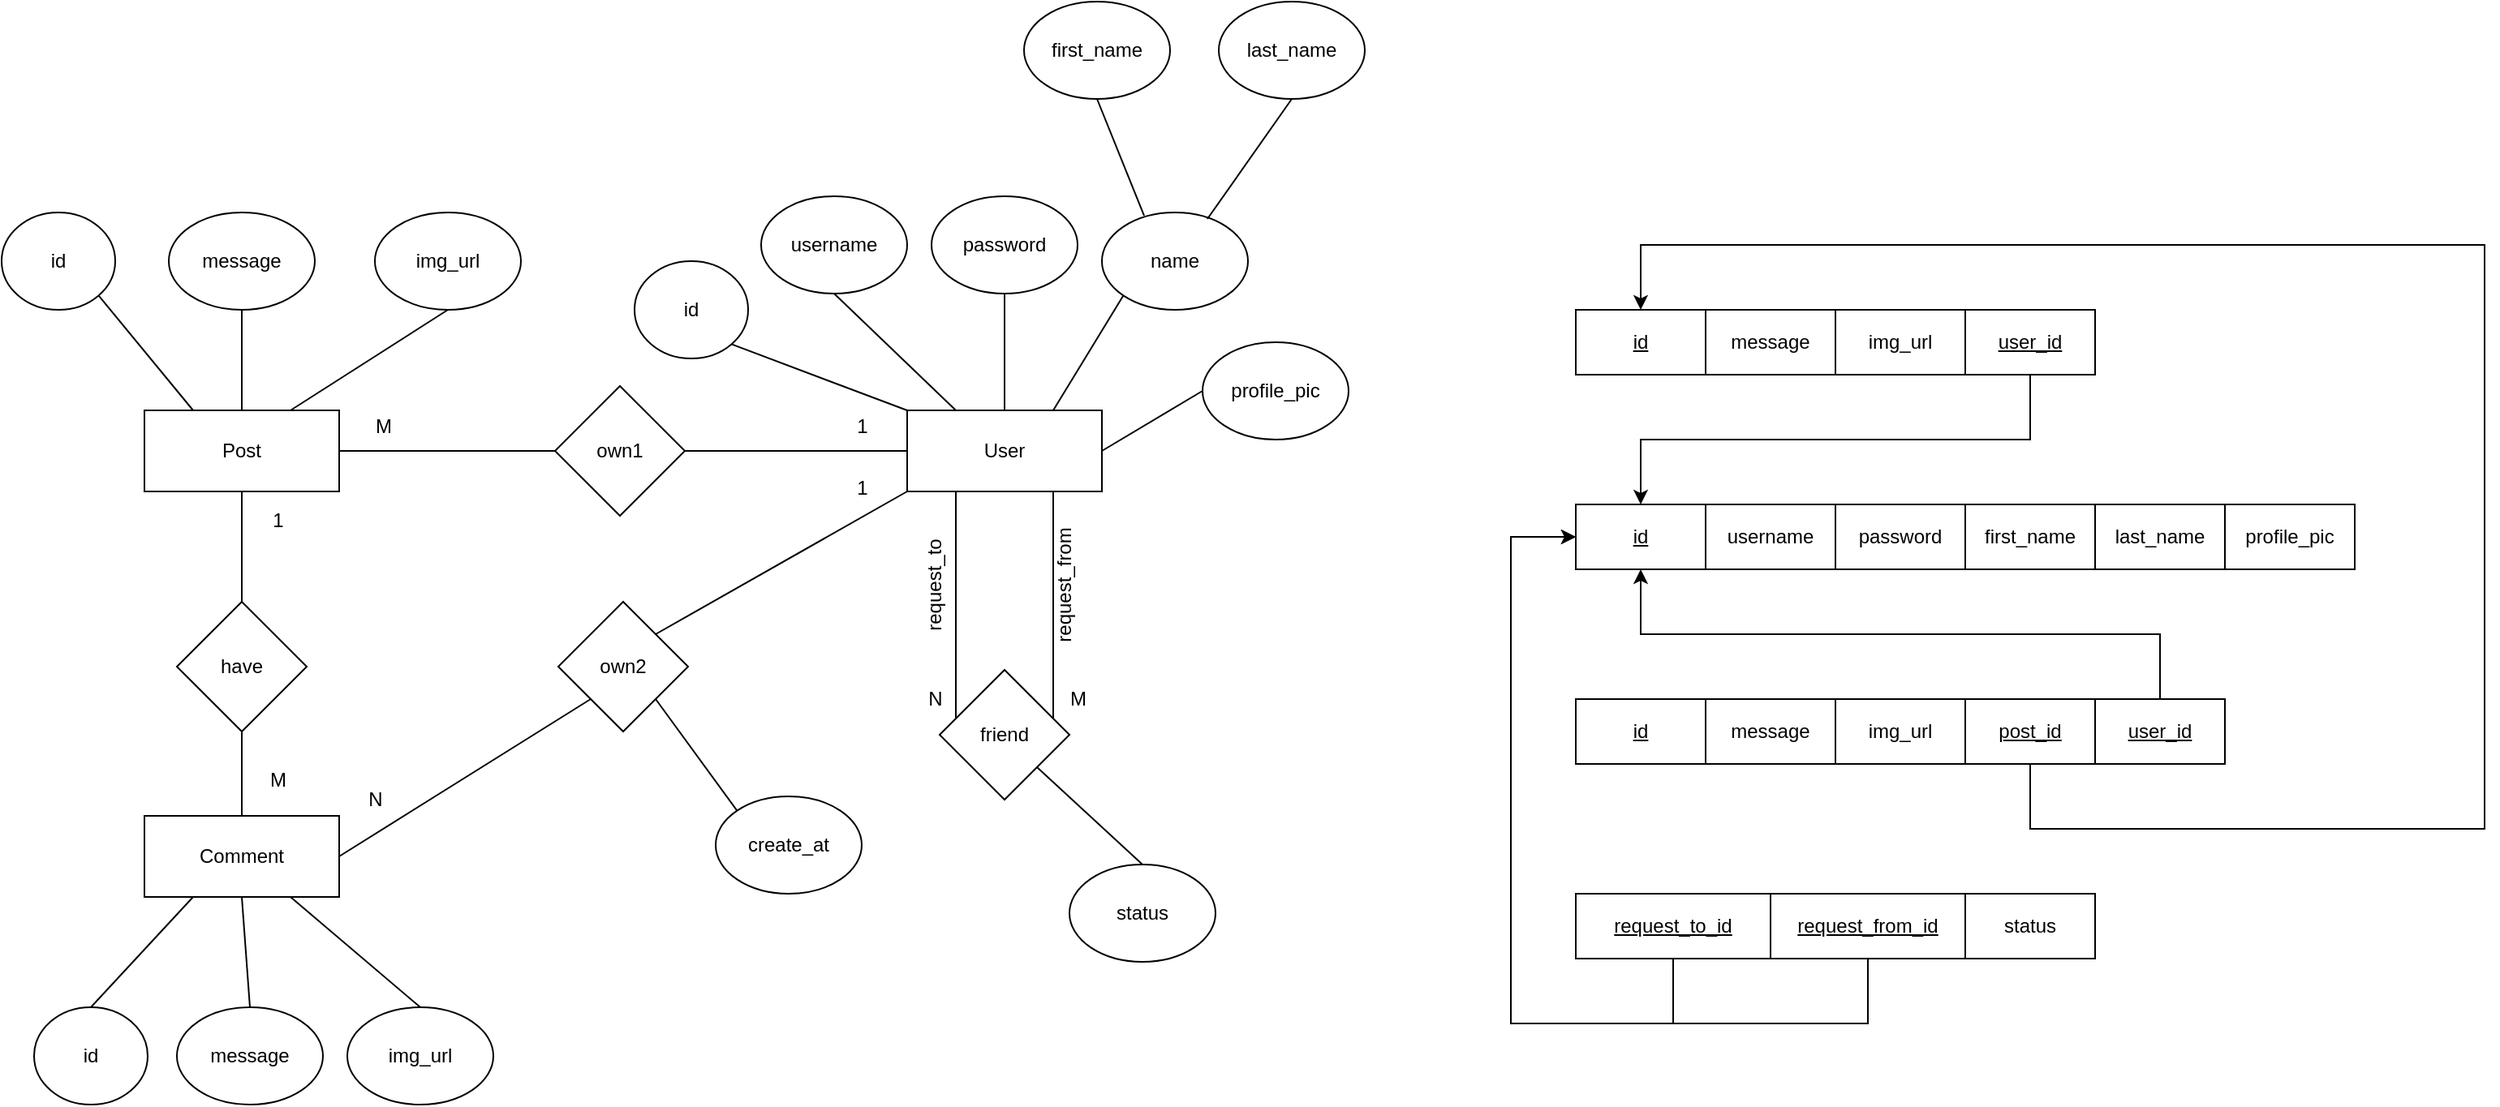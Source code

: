 <mxfile version="12.4.7" type="device"><diagram id="EUVlyRLiaylajv01SpPW" name="Page-1"><mxGraphModel dx="932" dy="600" grid="1" gridSize="10" guides="1" tooltips="1" connect="1" arrows="1" fold="1" page="1" pageScale="1" pageWidth="827" pageHeight="1169" math="0" shadow="0"><root><mxCell id="0"/><mxCell id="1" parent="0"/><mxCell id="1_OCnXT8VLMyBAAhbDbN-1" value="Post" style="rounded=0;whiteSpace=wrap;html=1;" vertex="1" parent="1"><mxGeometry x="118" y="422" width="120" height="50" as="geometry"/></mxCell><mxCell id="1_OCnXT8VLMyBAAhbDbN-4" value="Comment" style="rounded=0;whiteSpace=wrap;html=1;" vertex="1" parent="1"><mxGeometry x="118" y="672" width="120" height="50" as="geometry"/></mxCell><mxCell id="1_OCnXT8VLMyBAAhbDbN-5" value="User" style="rounded=0;whiteSpace=wrap;html=1;" vertex="1" parent="1"><mxGeometry x="588" y="422" width="120" height="50" as="geometry"/></mxCell><mxCell id="1_OCnXT8VLMyBAAhbDbN-7" value="own1" style="rhombus;whiteSpace=wrap;html=1;" vertex="1" parent="1"><mxGeometry x="371" y="407" width="80" height="80" as="geometry"/></mxCell><mxCell id="1_OCnXT8VLMyBAAhbDbN-8" value="own2" style="rhombus;whiteSpace=wrap;html=1;" vertex="1" parent="1"><mxGeometry x="373" y="540" width="80" height="80" as="geometry"/></mxCell><mxCell id="1_OCnXT8VLMyBAAhbDbN-9" value="have" style="rhombus;whiteSpace=wrap;html=1;" vertex="1" parent="1"><mxGeometry x="138" y="540" width="80" height="80" as="geometry"/></mxCell><mxCell id="1_OCnXT8VLMyBAAhbDbN-10" value="friend" style="rhombus;whiteSpace=wrap;html=1;" vertex="1" parent="1"><mxGeometry x="608" y="582" width="80" height="80" as="geometry"/></mxCell><mxCell id="1_OCnXT8VLMyBAAhbDbN-15" value="" style="endArrow=none;html=1;entryX=0;entryY=0.5;entryDx=0;entryDy=0;exitX=1;exitY=0.5;exitDx=0;exitDy=0;" edge="1" parent="1" source="1_OCnXT8VLMyBAAhbDbN-7" target="1_OCnXT8VLMyBAAhbDbN-5"><mxGeometry width="50" height="50" relative="1" as="geometry"><mxPoint x="470" y="490" as="sourcePoint"/><mxPoint x="170" y="780" as="targetPoint"/></mxGeometry></mxCell><mxCell id="1_OCnXT8VLMyBAAhbDbN-16" value="" style="endArrow=none;html=1;entryX=0;entryY=0.5;entryDx=0;entryDy=0;exitX=1;exitY=0.5;exitDx=0;exitDy=0;" edge="1" parent="1" source="1_OCnXT8VLMyBAAhbDbN-1" target="1_OCnXT8VLMyBAAhbDbN-7"><mxGeometry width="50" height="50" relative="1" as="geometry"><mxPoint x="230" y="530" as="sourcePoint"/><mxPoint x="348" y="487" as="targetPoint"/></mxGeometry></mxCell><mxCell id="1_OCnXT8VLMyBAAhbDbN-17" value="" style="endArrow=none;html=1;entryX=0;entryY=1;entryDx=0;entryDy=0;exitX=1;exitY=0;exitDx=0;exitDy=0;" edge="1" parent="1" source="1_OCnXT8VLMyBAAhbDbN-8" target="1_OCnXT8VLMyBAAhbDbN-5"><mxGeometry width="50" height="50" relative="1" as="geometry"><mxPoint x="451" y="553" as="sourcePoint"/><mxPoint x="569" y="510" as="targetPoint"/></mxGeometry></mxCell><mxCell id="1_OCnXT8VLMyBAAhbDbN-18" value="" style="endArrow=none;html=1;exitX=1;exitY=0.5;exitDx=0;exitDy=0;entryX=0;entryY=1;entryDx=0;entryDy=0;" edge="1" parent="1" source="1_OCnXT8VLMyBAAhbDbN-4" target="1_OCnXT8VLMyBAAhbDbN-8"><mxGeometry width="50" height="50" relative="1" as="geometry"><mxPoint x="250" y="750" as="sourcePoint"/><mxPoint x="370" y="690" as="targetPoint"/></mxGeometry></mxCell><mxCell id="1_OCnXT8VLMyBAAhbDbN-19" value="" style="endArrow=none;html=1;entryX=0.5;entryY=0;entryDx=0;entryDy=0;exitX=0.5;exitY=1;exitDx=0;exitDy=0;" edge="1" parent="1" source="1_OCnXT8VLMyBAAhbDbN-1" target="1_OCnXT8VLMyBAAhbDbN-9"><mxGeometry width="50" height="50" relative="1" as="geometry"><mxPoint x="248" y="457" as="sourcePoint"/><mxPoint x="381" y="457" as="targetPoint"/></mxGeometry></mxCell><mxCell id="1_OCnXT8VLMyBAAhbDbN-20" value="" style="endArrow=none;html=1;entryX=0.5;entryY=0;entryDx=0;entryDy=0;exitX=0.5;exitY=1;exitDx=0;exitDy=0;" edge="1" parent="1" source="1_OCnXT8VLMyBAAhbDbN-9" target="1_OCnXT8VLMyBAAhbDbN-4"><mxGeometry width="50" height="50" relative="1" as="geometry"><mxPoint x="260" y="550" as="sourcePoint"/><mxPoint x="260" y="638" as="targetPoint"/></mxGeometry></mxCell><mxCell id="1_OCnXT8VLMyBAAhbDbN-21" value="" style="endArrow=none;html=1;exitX=0.75;exitY=1;exitDx=0;exitDy=0;entryX=0.875;entryY=0.375;entryDx=0;entryDy=0;entryPerimeter=0;" edge="1" parent="1" source="1_OCnXT8VLMyBAAhbDbN-5" target="1_OCnXT8VLMyBAAhbDbN-10"><mxGeometry width="50" height="50" relative="1" as="geometry"><mxPoint x="708" y="520" as="sourcePoint"/><mxPoint x="730" y="570" as="targetPoint"/></mxGeometry></mxCell><mxCell id="1_OCnXT8VLMyBAAhbDbN-22" value="" style="endArrow=none;html=1;entryX=0.125;entryY=0.375;entryDx=0;entryDy=0;exitX=0.25;exitY=1;exitDx=0;exitDy=0;entryPerimeter=0;" edge="1" parent="1" source="1_OCnXT8VLMyBAAhbDbN-5" target="1_OCnXT8VLMyBAAhbDbN-10"><mxGeometry width="50" height="50" relative="1" as="geometry"><mxPoint x="208" y="502" as="sourcePoint"/><mxPoint x="208" y="590" as="targetPoint"/></mxGeometry></mxCell><mxCell id="1_OCnXT8VLMyBAAhbDbN-23" value="id" style="ellipse;whiteSpace=wrap;html=1;" vertex="1" parent="1"><mxGeometry x="30" y="300" width="70" height="60" as="geometry"/></mxCell><mxCell id="1_OCnXT8VLMyBAAhbDbN-24" value="message" style="ellipse;whiteSpace=wrap;html=1;" vertex="1" parent="1"><mxGeometry x="133" y="300" width="90" height="60" as="geometry"/></mxCell><mxCell id="1_OCnXT8VLMyBAAhbDbN-26" value="img_url" style="ellipse;whiteSpace=wrap;html=1;" vertex="1" parent="1"><mxGeometry x="260" y="300" width="90" height="60" as="geometry"/></mxCell><mxCell id="1_OCnXT8VLMyBAAhbDbN-27" value="" style="endArrow=none;html=1;entryX=0.25;entryY=0;entryDx=0;entryDy=0;exitX=1;exitY=1;exitDx=0;exitDy=0;" edge="1" parent="1" source="1_OCnXT8VLMyBAAhbDbN-23" target="1_OCnXT8VLMyBAAhbDbN-1"><mxGeometry width="50" height="50" relative="1" as="geometry"><mxPoint x="188" y="482" as="sourcePoint"/><mxPoint x="188" y="570" as="targetPoint"/></mxGeometry></mxCell><mxCell id="1_OCnXT8VLMyBAAhbDbN-28" value="" style="endArrow=none;html=1;entryX=0.5;entryY=0;entryDx=0;entryDy=0;exitX=0.5;exitY=1;exitDx=0;exitDy=0;" edge="1" parent="1" source="1_OCnXT8VLMyBAAhbDbN-24" target="1_OCnXT8VLMyBAAhbDbN-1"><mxGeometry width="50" height="50" relative="1" as="geometry"><mxPoint x="238" y="487" as="sourcePoint"/><mxPoint x="238" y="575" as="targetPoint"/></mxGeometry></mxCell><mxCell id="1_OCnXT8VLMyBAAhbDbN-29" value="" style="endArrow=none;html=1;exitX=0.5;exitY=1;exitDx=0;exitDy=0;entryX=0.75;entryY=0;entryDx=0;entryDy=0;" edge="1" parent="1" source="1_OCnXT8VLMyBAAhbDbN-26" target="1_OCnXT8VLMyBAAhbDbN-1"><mxGeometry width="50" height="50" relative="1" as="geometry"><mxPoint x="290" y="399" as="sourcePoint"/><mxPoint x="230" y="390" as="targetPoint"/></mxGeometry></mxCell><mxCell id="1_OCnXT8VLMyBAAhbDbN-30" value="username" style="ellipse;whiteSpace=wrap;html=1;" vertex="1" parent="1"><mxGeometry x="498" y="290" width="90" height="60" as="geometry"/></mxCell><mxCell id="1_OCnXT8VLMyBAAhbDbN-31" value="id" style="ellipse;whiteSpace=wrap;html=1;" vertex="1" parent="1"><mxGeometry x="420" y="330" width="70" height="60" as="geometry"/></mxCell><mxCell id="1_OCnXT8VLMyBAAhbDbN-32" value="name" style="ellipse;whiteSpace=wrap;html=1;" vertex="1" parent="1"><mxGeometry x="708" y="300" width="90" height="60" as="geometry"/></mxCell><mxCell id="1_OCnXT8VLMyBAAhbDbN-33" value="password" style="ellipse;whiteSpace=wrap;html=1;" vertex="1" parent="1"><mxGeometry x="603" y="290" width="90" height="60" as="geometry"/></mxCell><mxCell id="1_OCnXT8VLMyBAAhbDbN-34" value="first_name" style="ellipse;whiteSpace=wrap;html=1;" vertex="1" parent="1"><mxGeometry x="660" y="170" width="90" height="60" as="geometry"/></mxCell><mxCell id="1_OCnXT8VLMyBAAhbDbN-35" value="profile_pic" style="ellipse;whiteSpace=wrap;html=1;" vertex="1" parent="1"><mxGeometry x="770" y="380" width="90" height="60" as="geometry"/></mxCell><mxCell id="1_OCnXT8VLMyBAAhbDbN-36" value="last_name" style="ellipse;whiteSpace=wrap;html=1;" vertex="1" parent="1"><mxGeometry x="780" y="170" width="90" height="60" as="geometry"/></mxCell><mxCell id="1_OCnXT8VLMyBAAhbDbN-37" value="" style="endArrow=none;html=1;exitX=0;exitY=1;exitDx=0;exitDy=0;entryX=0.75;entryY=0;entryDx=0;entryDy=0;" edge="1" parent="1" source="1_OCnXT8VLMyBAAhbDbN-32" target="1_OCnXT8VLMyBAAhbDbN-5"><mxGeometry width="50" height="50" relative="1" as="geometry"><mxPoint x="617" y="360" as="sourcePoint"/><mxPoint x="520" y="422" as="targetPoint"/></mxGeometry></mxCell><mxCell id="1_OCnXT8VLMyBAAhbDbN-38" value="" style="endArrow=none;html=1;exitX=0.5;exitY=1;exitDx=0;exitDy=0;entryX=0.25;entryY=0;entryDx=0;entryDy=0;" edge="1" parent="1" source="1_OCnXT8VLMyBAAhbDbN-30" target="1_OCnXT8VLMyBAAhbDbN-5"><mxGeometry width="50" height="50" relative="1" as="geometry"><mxPoint x="553.18" y="380.003" as="sourcePoint"/><mxPoint x="498" y="450.79" as="targetPoint"/></mxGeometry></mxCell><mxCell id="1_OCnXT8VLMyBAAhbDbN-39" value="" style="endArrow=none;html=1;entryX=0.5;entryY=0;entryDx=0;entryDy=0;exitX=0.5;exitY=1;exitDx=0;exitDy=0;" edge="1" parent="1" source="1_OCnXT8VLMyBAAhbDbN-33" target="1_OCnXT8VLMyBAAhbDbN-5"><mxGeometry width="50" height="50" relative="1" as="geometry"><mxPoint x="660" y="340" as="sourcePoint"/><mxPoint x="698" y="442" as="targetPoint"/></mxGeometry></mxCell><mxCell id="1_OCnXT8VLMyBAAhbDbN-40" value="" style="endArrow=none;html=1;exitX=1;exitY=1;exitDx=0;exitDy=0;entryX=0;entryY=0;entryDx=0;entryDy=0;" edge="1" parent="1" source="1_OCnXT8VLMyBAAhbDbN-31" target="1_OCnXT8VLMyBAAhbDbN-5"><mxGeometry width="50" height="50" relative="1" as="geometry"><mxPoint x="498" y="348" as="sourcePoint"/><mxPoint x="573" y="440" as="targetPoint"/></mxGeometry></mxCell><mxCell id="1_OCnXT8VLMyBAAhbDbN-41" value="" style="endArrow=none;html=1;exitX=0.5;exitY=1;exitDx=0;exitDy=0;entryX=0.289;entryY=0.033;entryDx=0;entryDy=0;entryPerimeter=0;" edge="1" parent="1" source="1_OCnXT8VLMyBAAhbDbN-34" target="1_OCnXT8VLMyBAAhbDbN-32"><mxGeometry width="50" height="50" relative="1" as="geometry"><mxPoint x="743.18" y="361.213" as="sourcePoint"/><mxPoint x="688" y="432" as="targetPoint"/></mxGeometry></mxCell><mxCell id="1_OCnXT8VLMyBAAhbDbN-42" value="" style="endArrow=none;html=1;exitX=0.5;exitY=1;exitDx=0;exitDy=0;entryX=0.722;entryY=0.067;entryDx=0;entryDy=0;entryPerimeter=0;" edge="1" parent="1" source="1_OCnXT8VLMyBAAhbDbN-36" target="1_OCnXT8VLMyBAAhbDbN-32"><mxGeometry width="50" height="50" relative="1" as="geometry"><mxPoint x="805.18" y="220.003" as="sourcePoint"/><mxPoint x="750" y="290.79" as="targetPoint"/></mxGeometry></mxCell><mxCell id="1_OCnXT8VLMyBAAhbDbN-43" value="" style="endArrow=none;html=1;exitX=0;exitY=0.5;exitDx=0;exitDy=0;entryX=1;entryY=0.5;entryDx=0;entryDy=0;" edge="1" parent="1" source="1_OCnXT8VLMyBAAhbDbN-35" target="1_OCnXT8VLMyBAAhbDbN-5"><mxGeometry width="50" height="50" relative="1" as="geometry"><mxPoint x="763.18" y="381.213" as="sourcePoint"/><mxPoint x="708" y="452" as="targetPoint"/></mxGeometry></mxCell><mxCell id="1_OCnXT8VLMyBAAhbDbN-44" value="status" style="ellipse;whiteSpace=wrap;html=1;" vertex="1" parent="1"><mxGeometry x="688" y="702" width="90" height="60" as="geometry"/></mxCell><mxCell id="1_OCnXT8VLMyBAAhbDbN-45" value="" style="endArrow=none;html=1;exitX=0.5;exitY=0;exitDx=0;exitDy=0;entryX=1;entryY=1;entryDx=0;entryDy=0;" edge="1" parent="1" source="1_OCnXT8VLMyBAAhbDbN-44" target="1_OCnXT8VLMyBAAhbDbN-10"><mxGeometry width="50" height="50" relative="1" as="geometry"><mxPoint x="780" y="442" as="sourcePoint"/><mxPoint x="718" y="479" as="targetPoint"/></mxGeometry></mxCell><mxCell id="1_OCnXT8VLMyBAAhbDbN-46" value="create_at" style="ellipse;whiteSpace=wrap;html=1;" vertex="1" parent="1"><mxGeometry x="470" y="660" width="90" height="60" as="geometry"/></mxCell><mxCell id="1_OCnXT8VLMyBAAhbDbN-47" value="" style="endArrow=none;html=1;exitX=0;exitY=0;exitDx=0;exitDy=0;entryX=1;entryY=1;entryDx=0;entryDy=0;" edge="1" parent="1" source="1_OCnXT8VLMyBAAhbDbN-46" target="1_OCnXT8VLMyBAAhbDbN-8"><mxGeometry width="50" height="50" relative="1" as="geometry"><mxPoint x="588" y="680" as="sourcePoint"/><mxPoint x="523" y="620" as="targetPoint"/></mxGeometry></mxCell><mxCell id="1_OCnXT8VLMyBAAhbDbN-48" value="id" style="ellipse;whiteSpace=wrap;html=1;" vertex="1" parent="1"><mxGeometry x="50" y="790" width="70" height="60" as="geometry"/></mxCell><mxCell id="1_OCnXT8VLMyBAAhbDbN-49" value="message" style="ellipse;whiteSpace=wrap;html=1;" vertex="1" parent="1"><mxGeometry x="138" y="790" width="90" height="60" as="geometry"/></mxCell><mxCell id="1_OCnXT8VLMyBAAhbDbN-50" value="img_url" style="ellipse;whiteSpace=wrap;html=1;" vertex="1" parent="1"><mxGeometry x="243" y="790" width="90" height="60" as="geometry"/></mxCell><mxCell id="1_OCnXT8VLMyBAAhbDbN-51" value="" style="endArrow=none;html=1;entryX=0.5;entryY=0;entryDx=0;entryDy=0;exitX=0.25;exitY=1;exitDx=0;exitDy=0;" edge="1" parent="1" source="1_OCnXT8VLMyBAAhbDbN-4" target="1_OCnXT8VLMyBAAhbDbN-48"><mxGeometry width="50" height="50" relative="1" as="geometry"><mxPoint x="80" y="628" as="sourcePoint"/><mxPoint x="80" y="700" as="targetPoint"/></mxGeometry></mxCell><mxCell id="1_OCnXT8VLMyBAAhbDbN-52" value="" style="endArrow=none;html=1;entryX=0.5;entryY=0;entryDx=0;entryDy=0;exitX=0.5;exitY=1;exitDx=0;exitDy=0;" edge="1" parent="1" source="1_OCnXT8VLMyBAAhbDbN-4" target="1_OCnXT8VLMyBAAhbDbN-49"><mxGeometry width="50" height="50" relative="1" as="geometry"><mxPoint x="198" y="620" as="sourcePoint"/><mxPoint x="198" y="692" as="targetPoint"/></mxGeometry></mxCell><mxCell id="1_OCnXT8VLMyBAAhbDbN-53" value="" style="endArrow=none;html=1;entryX=0.5;entryY=0;entryDx=0;entryDy=0;exitX=0.75;exitY=1;exitDx=0;exitDy=0;" edge="1" parent="1" source="1_OCnXT8VLMyBAAhbDbN-4" target="1_OCnXT8VLMyBAAhbDbN-50"><mxGeometry width="50" height="50" relative="1" as="geometry"><mxPoint x="208" y="630" as="sourcePoint"/><mxPoint x="208" y="702" as="targetPoint"/></mxGeometry></mxCell><mxCell id="1_OCnXT8VLMyBAAhbDbN-54" value="1" style="text;html=1;align=center;verticalAlign=middle;resizable=0;points=[];autosize=1;" vertex="1" parent="1"><mxGeometry x="550" y="422" width="20" height="20" as="geometry"/></mxCell><mxCell id="1_OCnXT8VLMyBAAhbDbN-55" value="M" style="text;html=1;align=center;verticalAlign=middle;resizable=0;points=[];autosize=1;" vertex="1" parent="1"><mxGeometry x="250" y="422" width="30" height="20" as="geometry"/></mxCell><mxCell id="1_OCnXT8VLMyBAAhbDbN-56" value="1" style="text;html=1;align=center;verticalAlign=middle;resizable=0;points=[];autosize=1;" vertex="1" parent="1"><mxGeometry x="550" y="460" width="20" height="20" as="geometry"/></mxCell><mxCell id="1_OCnXT8VLMyBAAhbDbN-57" value="1" style="text;html=1;align=center;verticalAlign=middle;resizable=0;points=[];autosize=1;" vertex="1" parent="1"><mxGeometry x="190" y="480" width="20" height="20" as="geometry"/></mxCell><mxCell id="1_OCnXT8VLMyBAAhbDbN-58" value="M" style="text;html=1;align=center;verticalAlign=middle;resizable=0;points=[];autosize=1;" vertex="1" parent="1"><mxGeometry x="185" y="640" width="30" height="20" as="geometry"/></mxCell><mxCell id="1_OCnXT8VLMyBAAhbDbN-59" value="N" style="text;html=1;align=center;verticalAlign=middle;resizable=0;points=[];autosize=1;" vertex="1" parent="1"><mxGeometry x="250" y="652" width="20" height="20" as="geometry"/></mxCell><mxCell id="1_OCnXT8VLMyBAAhbDbN-60" value="N" style="text;html=1;align=center;verticalAlign=middle;resizable=0;points=[];autosize=1;" vertex="1" parent="1"><mxGeometry x="595" y="590" width="20" height="20" as="geometry"/></mxCell><mxCell id="1_OCnXT8VLMyBAAhbDbN-61" value="M" style="text;html=1;align=center;verticalAlign=middle;resizable=0;points=[];autosize=1;" vertex="1" parent="1"><mxGeometry x="678" y="590" width="30" height="20" as="geometry"/></mxCell><mxCell id="1_OCnXT8VLMyBAAhbDbN-62" value="request_to" style="text;html=1;align=center;verticalAlign=middle;resizable=0;points=[];autosize=1;rotation=-90;" vertex="1" parent="1"><mxGeometry x="570" y="520" width="70" height="20" as="geometry"/></mxCell><mxCell id="1_OCnXT8VLMyBAAhbDbN-63" value="request_from" style="text;html=1;align=center;verticalAlign=middle;resizable=0;points=[];autosize=1;rotation=-90;" vertex="1" parent="1"><mxGeometry x="640" y="520" width="90" height="20" as="geometry"/></mxCell><mxCell id="1_OCnXT8VLMyBAAhbDbN-67" value="&lt;u&gt;id&lt;/u&gt;" style="rounded=0;whiteSpace=wrap;html=1;fillColor=#ffffff;" vertex="1" parent="1"><mxGeometry x="1000" y="360" width="80" height="40" as="geometry"/></mxCell><mxCell id="1_OCnXT8VLMyBAAhbDbN-68" value="message" style="rounded=0;whiteSpace=wrap;html=1;fillColor=#ffffff;" vertex="1" parent="1"><mxGeometry x="1080" y="360" width="80" height="40" as="geometry"/></mxCell><mxCell id="1_OCnXT8VLMyBAAhbDbN-71" value="img_url" style="rounded=0;whiteSpace=wrap;html=1;fillColor=#ffffff;" vertex="1" parent="1"><mxGeometry x="1160" y="360" width="80" height="40" as="geometry"/></mxCell><mxCell id="1_OCnXT8VLMyBAAhbDbN-100" style="edgeStyle=orthogonalEdgeStyle;rounded=0;orthogonalLoop=1;jettySize=auto;html=1;exitX=0.5;exitY=1;exitDx=0;exitDy=0;entryX=0.5;entryY=0;entryDx=0;entryDy=0;" edge="1" parent="1" source="1_OCnXT8VLMyBAAhbDbN-72" target="1_OCnXT8VLMyBAAhbDbN-82"><mxGeometry relative="1" as="geometry"/></mxCell><mxCell id="1_OCnXT8VLMyBAAhbDbN-72" value="user_id" style="rounded=0;whiteSpace=wrap;html=1;fillColor=#ffffff;fontStyle=4" vertex="1" parent="1"><mxGeometry x="1240" y="360" width="80" height="40" as="geometry"/></mxCell><mxCell id="1_OCnXT8VLMyBAAhbDbN-82" value="id" style="rounded=0;whiteSpace=wrap;html=1;fillColor=#ffffff;fontStyle=4" vertex="1" parent="1"><mxGeometry x="1000" y="480" width="80" height="40" as="geometry"/></mxCell><mxCell id="1_OCnXT8VLMyBAAhbDbN-83" value="username" style="rounded=0;whiteSpace=wrap;html=1;fillColor=#ffffff;" vertex="1" parent="1"><mxGeometry x="1080" y="480" width="80" height="40" as="geometry"/></mxCell><mxCell id="1_OCnXT8VLMyBAAhbDbN-84" value="password" style="rounded=0;whiteSpace=wrap;html=1;fillColor=#ffffff;" vertex="1" parent="1"><mxGeometry x="1160" y="480" width="80" height="40" as="geometry"/></mxCell><mxCell id="1_OCnXT8VLMyBAAhbDbN-85" value="first_name" style="rounded=0;whiteSpace=wrap;html=1;fillColor=#ffffff;" vertex="1" parent="1"><mxGeometry x="1240" y="480" width="80" height="40" as="geometry"/></mxCell><mxCell id="1_OCnXT8VLMyBAAhbDbN-86" value="id" style="rounded=0;whiteSpace=wrap;html=1;fillColor=#ffffff;fontStyle=4" vertex="1" parent="1"><mxGeometry x="1000" y="600" width="80" height="40" as="geometry"/></mxCell><mxCell id="1_OCnXT8VLMyBAAhbDbN-87" value="message" style="rounded=0;whiteSpace=wrap;html=1;fillColor=#ffffff;" vertex="1" parent="1"><mxGeometry x="1080" y="600" width="80" height="40" as="geometry"/></mxCell><mxCell id="1_OCnXT8VLMyBAAhbDbN-88" value="img_url" style="rounded=0;whiteSpace=wrap;html=1;fillColor=#ffffff;" vertex="1" parent="1"><mxGeometry x="1160" y="600" width="80" height="40" as="geometry"/></mxCell><mxCell id="1_OCnXT8VLMyBAAhbDbN-99" style="edgeStyle=orthogonalEdgeStyle;rounded=0;orthogonalLoop=1;jettySize=auto;html=1;exitX=0.5;exitY=1;exitDx=0;exitDy=0;entryX=0.5;entryY=0;entryDx=0;entryDy=0;" edge="1" parent="1" source="1_OCnXT8VLMyBAAhbDbN-89" target="1_OCnXT8VLMyBAAhbDbN-67"><mxGeometry relative="1" as="geometry"><Array as="points"><mxPoint x="1280" y="680"/><mxPoint x="1560" y="680"/><mxPoint x="1560" y="320"/><mxPoint x="1040" y="320"/></Array></mxGeometry></mxCell><mxCell id="1_OCnXT8VLMyBAAhbDbN-89" value="post_id" style="rounded=0;whiteSpace=wrap;html=1;fillColor=#ffffff;fontStyle=4" vertex="1" parent="1"><mxGeometry x="1240" y="600" width="80" height="40" as="geometry"/></mxCell><mxCell id="1_OCnXT8VLMyBAAhbDbN-90" value="last_name" style="rounded=0;whiteSpace=wrap;html=1;fillColor=#ffffff;" vertex="1" parent="1"><mxGeometry x="1320" y="480" width="80" height="40" as="geometry"/></mxCell><mxCell id="1_OCnXT8VLMyBAAhbDbN-91" value="profile_pic" style="rounded=0;whiteSpace=wrap;html=1;fillColor=#ffffff;" vertex="1" parent="1"><mxGeometry x="1400" y="480" width="80" height="40" as="geometry"/></mxCell><mxCell id="1_OCnXT8VLMyBAAhbDbN-101" style="edgeStyle=orthogonalEdgeStyle;rounded=0;orthogonalLoop=1;jettySize=auto;html=1;exitX=0.5;exitY=0;exitDx=0;exitDy=0;entryX=0.5;entryY=1;entryDx=0;entryDy=0;" edge="1" parent="1" source="1_OCnXT8VLMyBAAhbDbN-93" target="1_OCnXT8VLMyBAAhbDbN-82"><mxGeometry relative="1" as="geometry"/></mxCell><mxCell id="1_OCnXT8VLMyBAAhbDbN-93" value="user_id" style="rounded=0;whiteSpace=wrap;html=1;fillColor=#ffffff;fontStyle=4" vertex="1" parent="1"><mxGeometry x="1320" y="600" width="80" height="40" as="geometry"/></mxCell><mxCell id="1_OCnXT8VLMyBAAhbDbN-102" style="edgeStyle=orthogonalEdgeStyle;rounded=0;orthogonalLoop=1;jettySize=auto;html=1;exitX=0.5;exitY=1;exitDx=0;exitDy=0;entryX=0;entryY=0.5;entryDx=0;entryDy=0;" edge="1" parent="1" source="1_OCnXT8VLMyBAAhbDbN-94" target="1_OCnXT8VLMyBAAhbDbN-82"><mxGeometry relative="1" as="geometry"><Array as="points"><mxPoint x="1060" y="800"/><mxPoint x="960" y="800"/><mxPoint x="960" y="500"/></Array></mxGeometry></mxCell><mxCell id="1_OCnXT8VLMyBAAhbDbN-94" value="request_to_id" style="rounded=0;whiteSpace=wrap;html=1;fillColor=#ffffff;fontStyle=4" vertex="1" parent="1"><mxGeometry x="1000" y="720" width="120" height="40" as="geometry"/></mxCell><mxCell id="1_OCnXT8VLMyBAAhbDbN-103" style="edgeStyle=orthogonalEdgeStyle;rounded=0;orthogonalLoop=1;jettySize=auto;html=1;exitX=0.5;exitY=1;exitDx=0;exitDy=0;entryX=0;entryY=0.5;entryDx=0;entryDy=0;" edge="1" parent="1" source="1_OCnXT8VLMyBAAhbDbN-95" target="1_OCnXT8VLMyBAAhbDbN-82"><mxGeometry relative="1" as="geometry"><Array as="points"><mxPoint x="1180" y="800"/><mxPoint x="960" y="800"/><mxPoint x="960" y="500"/></Array></mxGeometry></mxCell><mxCell id="1_OCnXT8VLMyBAAhbDbN-95" value="request_from_id" style="rounded=0;whiteSpace=wrap;html=1;fillColor=#ffffff;fontStyle=4" vertex="1" parent="1"><mxGeometry x="1120" y="720" width="120" height="40" as="geometry"/></mxCell><mxCell id="1_OCnXT8VLMyBAAhbDbN-96" value="status" style="rounded=0;whiteSpace=wrap;html=1;fillColor=#ffffff;" vertex="1" parent="1"><mxGeometry x="1240" y="720" width="80" height="40" as="geometry"/></mxCell></root></mxGraphModel></diagram></mxfile>